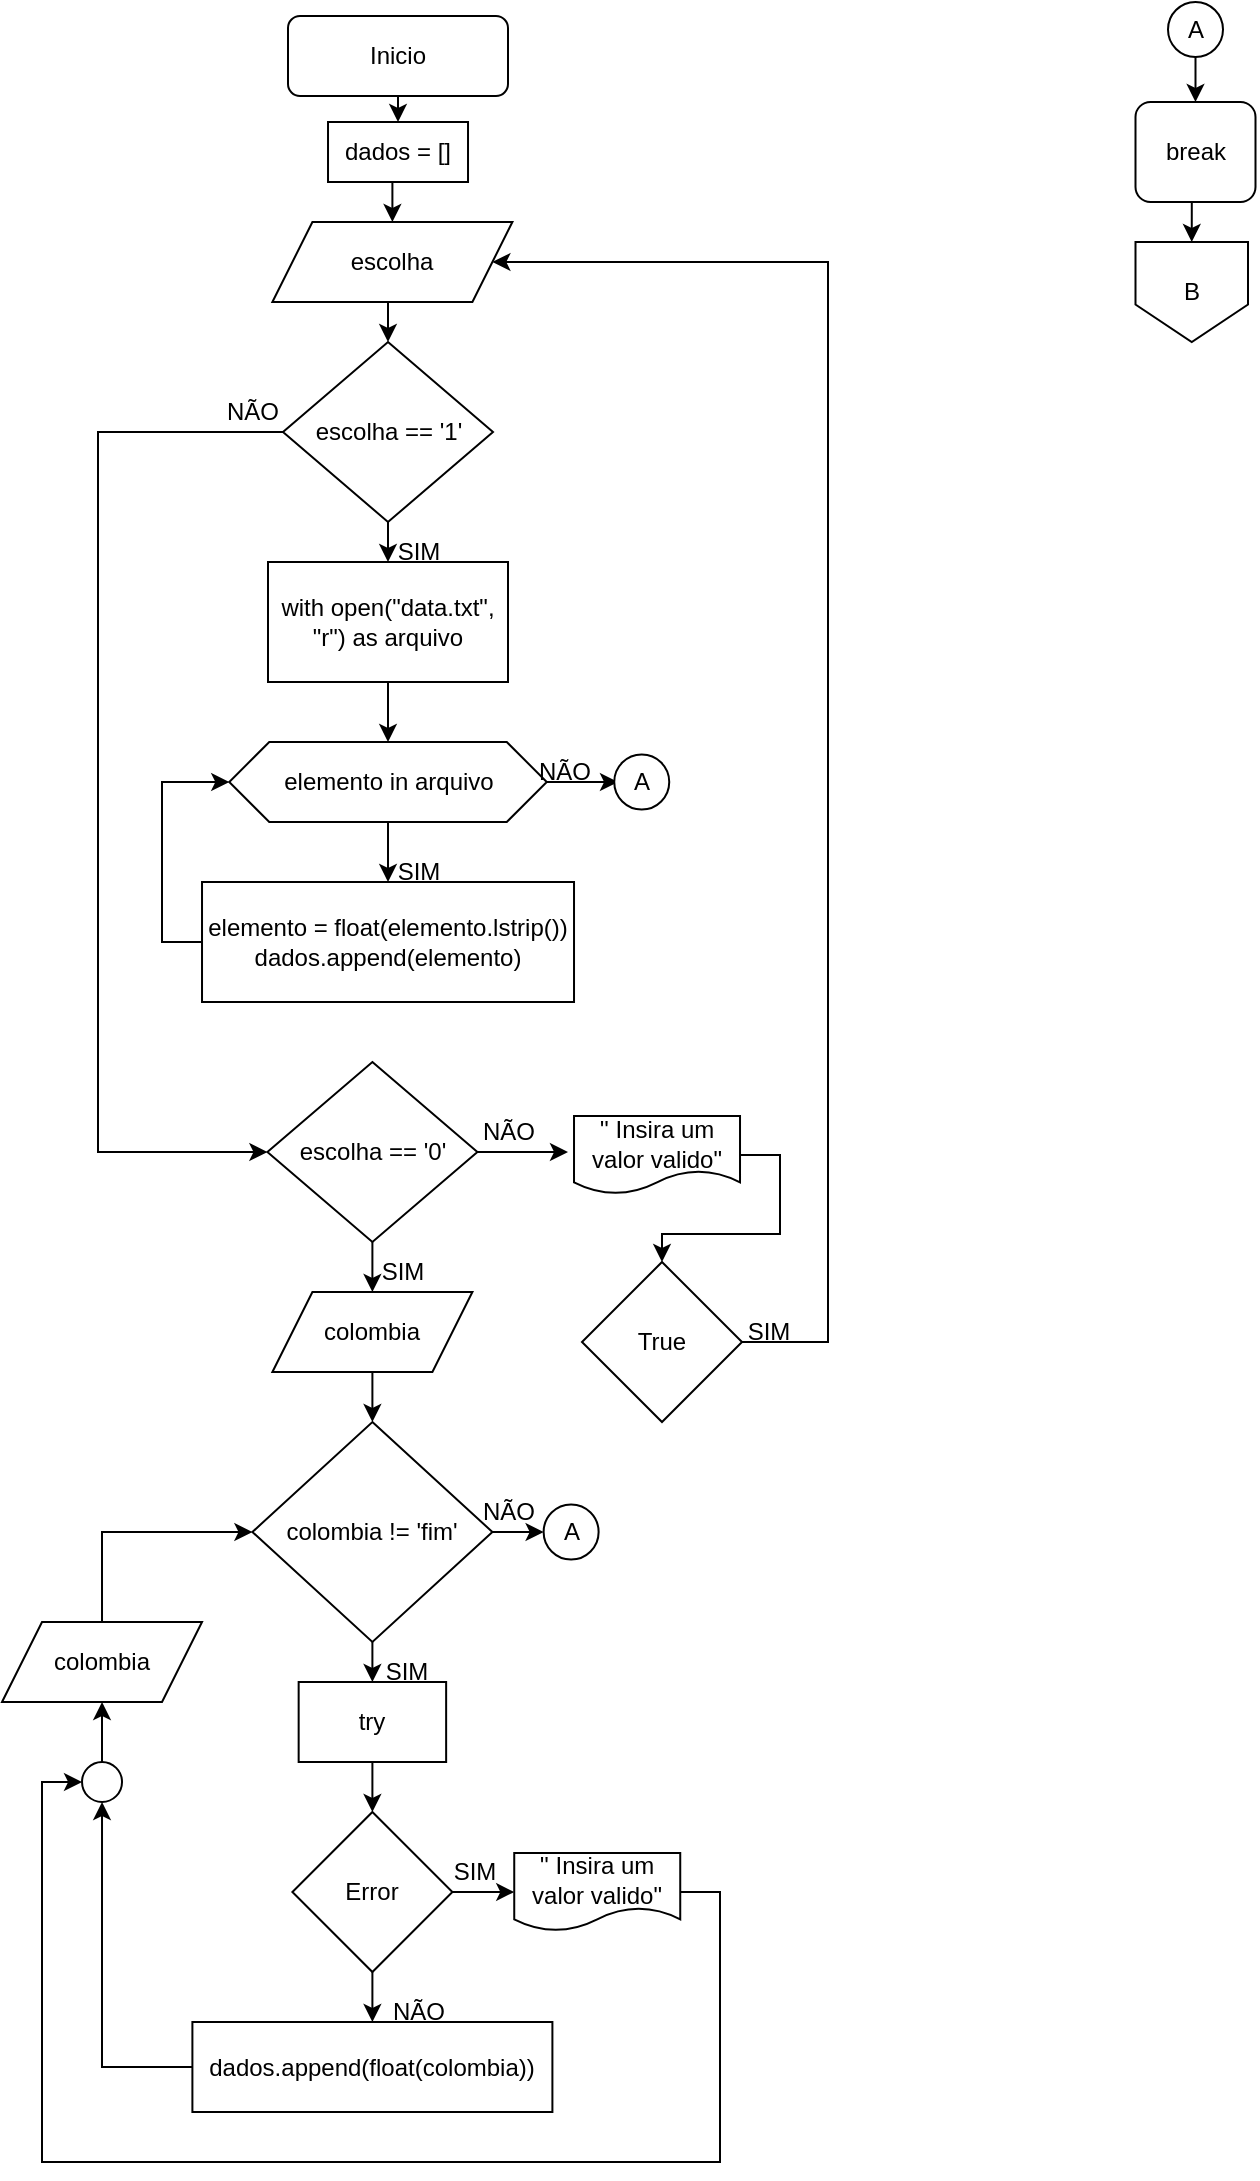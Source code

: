 <mxfile version="22.1.4" type="github">
  <diagram name="Página-1" id="_QKpJRIGcHKXBXywpJTe">
    <mxGraphModel dx="880" dy="2822" grid="1" gridSize="10" guides="1" tooltips="1" connect="1" arrows="1" fold="1" page="1" pageScale="1" pageWidth="827" pageHeight="1169" math="0" shadow="0">
      <root>
        <mxCell id="0" />
        <mxCell id="1" parent="0" />
        <mxCell id="t6td3XJNgxxH9usKI3Zv-5" style="edgeStyle=orthogonalEdgeStyle;rounded=0;orthogonalLoop=1;jettySize=auto;html=1;exitX=0.5;exitY=1;exitDx=0;exitDy=0;entryX=0.5;entryY=0;entryDx=0;entryDy=0;" parent="1" source="t6td3XJNgxxH9usKI3Zv-1" target="t6td3XJNgxxH9usKI3Zv-4" edge="1">
          <mxGeometry relative="1" as="geometry" />
        </mxCell>
        <mxCell id="t6td3XJNgxxH9usKI3Zv-1" value="Inicio" style="rounded=1;whiteSpace=wrap;html=1;" parent="1" vertex="1">
          <mxGeometry x="160" y="-2323" width="110" height="40" as="geometry" />
        </mxCell>
        <mxCell id="t6td3XJNgxxH9usKI3Zv-96" style="edgeStyle=orthogonalEdgeStyle;rounded=0;orthogonalLoop=1;jettySize=auto;html=1;exitX=0.5;exitY=1;exitDx=0;exitDy=0;entryX=0.5;entryY=0;entryDx=0;entryDy=0;" parent="1" source="t6td3XJNgxxH9usKI3Zv-4" target="t6td3XJNgxxH9usKI3Zv-9" edge="1">
          <mxGeometry relative="1" as="geometry" />
        </mxCell>
        <mxCell id="t6td3XJNgxxH9usKI3Zv-4" value="dados = []" style="rounded=0;whiteSpace=wrap;html=1;" parent="1" vertex="1">
          <mxGeometry x="180.01" y="-2270" width="70" height="30" as="geometry" />
        </mxCell>
        <mxCell id="t6td3XJNgxxH9usKI3Zv-12" style="edgeStyle=orthogonalEdgeStyle;rounded=0;orthogonalLoop=1;jettySize=auto;html=1;exitX=0.5;exitY=1;exitDx=0;exitDy=0;entryX=0.5;entryY=0;entryDx=0;entryDy=0;" parent="1" source="t6td3XJNgxxH9usKI3Zv-9" target="t6td3XJNgxxH9usKI3Zv-11" edge="1">
          <mxGeometry relative="1" as="geometry" />
        </mxCell>
        <mxCell id="t6td3XJNgxxH9usKI3Zv-9" value="escolha" style="shape=parallelogram;perimeter=parallelogramPerimeter;whiteSpace=wrap;html=1;fixedSize=1;" parent="1" vertex="1">
          <mxGeometry x="152.2" y="-2220" width="120" height="40" as="geometry" />
        </mxCell>
        <mxCell id="t6td3XJNgxxH9usKI3Zv-14" style="edgeStyle=orthogonalEdgeStyle;rounded=0;orthogonalLoop=1;jettySize=auto;html=1;exitX=0.5;exitY=1;exitDx=0;exitDy=0;entryX=0.5;entryY=0;entryDx=0;entryDy=0;" parent="1" source="t6td3XJNgxxH9usKI3Zv-11" target="t6td3XJNgxxH9usKI3Zv-13" edge="1">
          <mxGeometry relative="1" as="geometry" />
        </mxCell>
        <mxCell id="t6td3XJNgxxH9usKI3Zv-89" style="edgeStyle=orthogonalEdgeStyle;rounded=0;orthogonalLoop=1;jettySize=auto;html=1;exitX=0;exitY=0.5;exitDx=0;exitDy=0;entryX=0;entryY=0.5;entryDx=0;entryDy=0;" parent="1" source="t6td3XJNgxxH9usKI3Zv-11" target="t6td3XJNgxxH9usKI3Zv-24" edge="1">
          <mxGeometry relative="1" as="geometry">
            <Array as="points">
              <mxPoint x="65" y="-2115" />
              <mxPoint x="65" y="-1755" />
            </Array>
          </mxGeometry>
        </mxCell>
        <mxCell id="t6td3XJNgxxH9usKI3Zv-11" value="escolha == &#39;1&#39;" style="rhombus;whiteSpace=wrap;html=1;" parent="1" vertex="1">
          <mxGeometry x="157.5" y="-2160" width="105" height="90" as="geometry" />
        </mxCell>
        <mxCell id="t6td3XJNgxxH9usKI3Zv-16" style="edgeStyle=orthogonalEdgeStyle;rounded=0;orthogonalLoop=1;jettySize=auto;html=1;exitX=0.5;exitY=1;exitDx=0;exitDy=0;entryX=0.5;entryY=0;entryDx=0;entryDy=0;" parent="1" source="t6td3XJNgxxH9usKI3Zv-13" target="t6td3XJNgxxH9usKI3Zv-15" edge="1">
          <mxGeometry relative="1" as="geometry" />
        </mxCell>
        <mxCell id="t6td3XJNgxxH9usKI3Zv-13" value="with open(&quot;data.txt&quot;, &quot;r&quot;) as arquivo" style="rounded=0;whiteSpace=wrap;html=1;" parent="1" vertex="1">
          <mxGeometry x="150" y="-2050" width="120" height="60" as="geometry" />
        </mxCell>
        <mxCell id="t6td3XJNgxxH9usKI3Zv-18" style="edgeStyle=orthogonalEdgeStyle;rounded=0;orthogonalLoop=1;jettySize=auto;html=1;exitX=0.5;exitY=1;exitDx=0;exitDy=0;entryX=0.5;entryY=0;entryDx=0;entryDy=0;" parent="1" source="t6td3XJNgxxH9usKI3Zv-15" target="t6td3XJNgxxH9usKI3Zv-17" edge="1">
          <mxGeometry relative="1" as="geometry" />
        </mxCell>
        <mxCell id="t6td3XJNgxxH9usKI3Zv-21" style="edgeStyle=orthogonalEdgeStyle;rounded=0;orthogonalLoop=1;jettySize=auto;html=1;exitX=1;exitY=0.5;exitDx=0;exitDy=0;" parent="1" source="t6td3XJNgxxH9usKI3Zv-15" edge="1">
          <mxGeometry relative="1" as="geometry">
            <mxPoint x="325" y="-1940" as="targetPoint" />
          </mxGeometry>
        </mxCell>
        <mxCell id="t6td3XJNgxxH9usKI3Zv-15" value="elemento in arquivo" style="shape=hexagon;perimeter=hexagonPerimeter2;whiteSpace=wrap;html=1;fixedSize=1;" parent="1" vertex="1">
          <mxGeometry x="130.63" y="-1960" width="158.75" height="40" as="geometry" />
        </mxCell>
        <mxCell id="t6td3XJNgxxH9usKI3Zv-20" style="edgeStyle=orthogonalEdgeStyle;rounded=0;orthogonalLoop=1;jettySize=auto;html=1;exitX=0;exitY=0.5;exitDx=0;exitDy=0;entryX=0;entryY=0.5;entryDx=0;entryDy=0;" parent="1" source="t6td3XJNgxxH9usKI3Zv-17" target="t6td3XJNgxxH9usKI3Zv-15" edge="1">
          <mxGeometry relative="1" as="geometry" />
        </mxCell>
        <mxCell id="t6td3XJNgxxH9usKI3Zv-17" value="elemento = float(elemento.lstrip()) dados.append(elemento)" style="rounded=0;whiteSpace=wrap;html=1;" parent="1" vertex="1">
          <mxGeometry x="117.01" y="-1890" width="186" height="60" as="geometry" />
        </mxCell>
        <mxCell id="t6td3XJNgxxH9usKI3Zv-19" value="SIM" style="text;html=1;align=center;verticalAlign=middle;resizable=0;points=[];autosize=1;strokeColor=none;fillColor=none;" parent="1" vertex="1">
          <mxGeometry x="205" y="-1910" width="40" height="30" as="geometry" />
        </mxCell>
        <mxCell id="t6td3XJNgxxH9usKI3Zv-29" style="edgeStyle=orthogonalEdgeStyle;rounded=0;orthogonalLoop=1;jettySize=auto;html=1;exitX=0.5;exitY=1;exitDx=0;exitDy=0;entryX=0.5;entryY=0;entryDx=0;entryDy=0;" parent="1" source="t6td3XJNgxxH9usKI3Zv-24" target="t6td3XJNgxxH9usKI3Zv-28" edge="1">
          <mxGeometry relative="1" as="geometry" />
        </mxCell>
        <mxCell id="t6td3XJNgxxH9usKI3Zv-121" style="edgeStyle=orthogonalEdgeStyle;rounded=0;orthogonalLoop=1;jettySize=auto;html=1;exitX=1;exitY=0.5;exitDx=0;exitDy=0;" parent="1" source="t6td3XJNgxxH9usKI3Zv-24" edge="1">
          <mxGeometry relative="1" as="geometry">
            <mxPoint x="300" y="-1755" as="targetPoint" />
          </mxGeometry>
        </mxCell>
        <mxCell id="t6td3XJNgxxH9usKI3Zv-24" value="escolha == &#39;0&#39;" style="rhombus;whiteSpace=wrap;html=1;" parent="1" vertex="1">
          <mxGeometry x="149.7" y="-1800" width="105" height="90" as="geometry" />
        </mxCell>
        <mxCell id="t6td3XJNgxxH9usKI3Zv-26" value="NÃO" style="text;html=1;align=center;verticalAlign=middle;resizable=0;points=[];autosize=1;strokeColor=none;fillColor=none;" parent="1" vertex="1">
          <mxGeometry x="117.01" y="-2140" width="50" height="30" as="geometry" />
        </mxCell>
        <mxCell id="t6td3XJNgxxH9usKI3Zv-27" value="SIM" style="text;html=1;align=center;verticalAlign=middle;resizable=0;points=[];autosize=1;strokeColor=none;fillColor=none;" parent="1" vertex="1">
          <mxGeometry x="205" y="-2070" width="40" height="30" as="geometry" />
        </mxCell>
        <mxCell id="t6td3XJNgxxH9usKI3Zv-31" style="edgeStyle=orthogonalEdgeStyle;rounded=0;orthogonalLoop=1;jettySize=auto;html=1;exitX=0.5;exitY=1;exitDx=0;exitDy=0;entryX=0.5;entryY=0;entryDx=0;entryDy=0;" parent="1" source="t6td3XJNgxxH9usKI3Zv-28" target="t6td3XJNgxxH9usKI3Zv-30" edge="1">
          <mxGeometry relative="1" as="geometry" />
        </mxCell>
        <mxCell id="t6td3XJNgxxH9usKI3Zv-28" value="colombia" style="shape=parallelogram;perimeter=parallelogramPerimeter;whiteSpace=wrap;html=1;fixedSize=1;" parent="1" vertex="1">
          <mxGeometry x="152.2" y="-1685" width="100" height="40" as="geometry" />
        </mxCell>
        <mxCell id="t6td3XJNgxxH9usKI3Zv-84" style="edgeStyle=orthogonalEdgeStyle;rounded=0;orthogonalLoop=1;jettySize=auto;html=1;exitX=1;exitY=0.5;exitDx=0;exitDy=0;entryX=0;entryY=0.5;entryDx=0;entryDy=0;" parent="1" source="t6td3XJNgxxH9usKI3Zv-30" target="t6td3XJNgxxH9usKI3Zv-83" edge="1">
          <mxGeometry relative="1" as="geometry" />
        </mxCell>
        <mxCell id="t6td3XJNgxxH9usKI3Zv-129" style="edgeStyle=orthogonalEdgeStyle;rounded=0;orthogonalLoop=1;jettySize=auto;html=1;exitX=0.5;exitY=1;exitDx=0;exitDy=0;entryX=0.5;entryY=0;entryDx=0;entryDy=0;" parent="1" source="t6td3XJNgxxH9usKI3Zv-30" target="t6td3XJNgxxH9usKI3Zv-33" edge="1">
          <mxGeometry relative="1" as="geometry" />
        </mxCell>
        <mxCell id="t6td3XJNgxxH9usKI3Zv-30" value="colombia != &#39;fim&#39;" style="rhombus;whiteSpace=wrap;html=1;" parent="1" vertex="1">
          <mxGeometry x="142.2" y="-1620" width="120" height="110" as="geometry" />
        </mxCell>
        <mxCell id="t6td3XJNgxxH9usKI3Zv-142" style="edgeStyle=orthogonalEdgeStyle;rounded=0;orthogonalLoop=1;jettySize=auto;html=1;exitX=0.5;exitY=1;exitDx=0;exitDy=0;entryX=0.5;entryY=0;entryDx=0;entryDy=0;" parent="1" source="t6td3XJNgxxH9usKI3Zv-33" target="t6td3XJNgxxH9usKI3Zv-37" edge="1">
          <mxGeometry relative="1" as="geometry" />
        </mxCell>
        <mxCell id="t6td3XJNgxxH9usKI3Zv-33" value="try" style="rounded=0;whiteSpace=wrap;html=1;" parent="1" vertex="1">
          <mxGeometry x="165.33" y="-1490" width="73.74" height="40" as="geometry" />
        </mxCell>
        <mxCell id="t6td3XJNgxxH9usKI3Zv-143" style="edgeStyle=orthogonalEdgeStyle;rounded=0;orthogonalLoop=1;jettySize=auto;html=1;exitX=1;exitY=0.5;exitDx=0;exitDy=0;entryX=0;entryY=0.5;entryDx=0;entryDy=0;" parent="1" source="t6td3XJNgxxH9usKI3Zv-37" target="t6td3XJNgxxH9usKI3Zv-124" edge="1">
          <mxGeometry relative="1" as="geometry" />
        </mxCell>
        <mxCell id="t6td3XJNgxxH9usKI3Zv-145" style="edgeStyle=orthogonalEdgeStyle;rounded=0;orthogonalLoop=1;jettySize=auto;html=1;exitX=0.5;exitY=1;exitDx=0;exitDy=0;entryX=0.5;entryY=0;entryDx=0;entryDy=0;" parent="1" source="t6td3XJNgxxH9usKI3Zv-37" target="t6td3XJNgxxH9usKI3Zv-132" edge="1">
          <mxGeometry relative="1" as="geometry" />
        </mxCell>
        <mxCell id="t6td3XJNgxxH9usKI3Zv-37" value="Error" style="rhombus;whiteSpace=wrap;html=1;" parent="1" vertex="1">
          <mxGeometry x="162.2" y="-1425" width="80" height="80" as="geometry" />
        </mxCell>
        <mxCell id="t6td3XJNgxxH9usKI3Zv-55" value="SIM" style="text;html=1;align=center;verticalAlign=middle;resizable=0;points=[];autosize=1;strokeColor=none;fillColor=none;" parent="1" vertex="1">
          <mxGeometry x="233.12" y="-1410" width="40" height="30" as="geometry" />
        </mxCell>
        <mxCell id="t6td3XJNgxxH9usKI3Zv-73" style="edgeStyle=orthogonalEdgeStyle;rounded=0;orthogonalLoop=1;jettySize=auto;html=1;exitX=0.5;exitY=0;exitDx=0;exitDy=0;entryX=0;entryY=0.5;entryDx=0;entryDy=0;" parent="1" source="t6td3XJNgxxH9usKI3Zv-59" target="t6td3XJNgxxH9usKI3Zv-30" edge="1">
          <mxGeometry relative="1" as="geometry" />
        </mxCell>
        <mxCell id="t6td3XJNgxxH9usKI3Zv-59" value="colombia" style="shape=parallelogram;perimeter=parallelogramPerimeter;whiteSpace=wrap;html=1;fixedSize=1;" parent="1" vertex="1">
          <mxGeometry x="17.01" y="-1520" width="100" height="40" as="geometry" />
        </mxCell>
        <mxCell id="t6td3XJNgxxH9usKI3Zv-62" value="NÃO" style="text;html=1;align=center;verticalAlign=middle;resizable=0;points=[];autosize=1;strokeColor=none;fillColor=none;" parent="1" vertex="1">
          <mxGeometry x="200.01" y="-1340" width="50" height="30" as="geometry" />
        </mxCell>
        <mxCell id="t6td3XJNgxxH9usKI3Zv-127" style="edgeStyle=orthogonalEdgeStyle;rounded=0;orthogonalLoop=1;jettySize=auto;html=1;exitX=0.5;exitY=1;exitDx=0;exitDy=0;entryX=0.5;entryY=0;entryDx=0;entryDy=0;" parent="1" source="t6td3XJNgxxH9usKI3Zv-75" target="t6td3XJNgxxH9usKI3Zv-126" edge="1">
          <mxGeometry relative="1" as="geometry" />
        </mxCell>
        <mxCell id="t6td3XJNgxxH9usKI3Zv-75" value="break" style="rounded=1;whiteSpace=wrap;html=1;" parent="1" vertex="1">
          <mxGeometry x="583.75" y="-2280" width="60" height="50" as="geometry" />
        </mxCell>
        <mxCell id="t6td3XJNgxxH9usKI3Zv-77" value="SIM" style="text;html=1;align=center;verticalAlign=middle;resizable=0;points=[];autosize=1;strokeColor=none;fillColor=none;" parent="1" vertex="1">
          <mxGeometry x="197.19" y="-1710" width="40" height="30" as="geometry" />
        </mxCell>
        <mxCell id="t6td3XJNgxxH9usKI3Zv-83" value="A" style="ellipse;whiteSpace=wrap;html=1;aspect=fixed;" parent="1" vertex="1">
          <mxGeometry x="287.81" y="-1578.75" width="27.5" height="27.5" as="geometry" />
        </mxCell>
        <mxCell id="t6td3XJNgxxH9usKI3Zv-85" value="A" style="ellipse;whiteSpace=wrap;html=1;aspect=fixed;" parent="1" vertex="1">
          <mxGeometry x="323.12" y="-1953.75" width="27.5" height="27.5" as="geometry" />
        </mxCell>
        <mxCell id="t6td3XJNgxxH9usKI3Zv-86" value="NÃO" style="text;html=1;align=center;verticalAlign=middle;resizable=0;points=[];autosize=1;strokeColor=none;fillColor=none;" parent="1" vertex="1">
          <mxGeometry x="273.12" y="-1960" width="50" height="30" as="geometry" />
        </mxCell>
        <mxCell id="t6td3XJNgxxH9usKI3Zv-87" value="NÃO" style="text;html=1;align=center;verticalAlign=middle;resizable=0;points=[];autosize=1;strokeColor=none;fillColor=none;" parent="1" vertex="1">
          <mxGeometry x="245.2" y="-1590" width="50" height="30" as="geometry" />
        </mxCell>
        <mxCell id="t6td3XJNgxxH9usKI3Zv-107" style="edgeStyle=orthogonalEdgeStyle;rounded=0;orthogonalLoop=1;jettySize=auto;html=1;exitX=0.5;exitY=1;exitDx=0;exitDy=0;entryX=0.5;entryY=0;entryDx=0;entryDy=0;" parent="1" source="t6td3XJNgxxH9usKI3Zv-88" target="t6td3XJNgxxH9usKI3Zv-75" edge="1">
          <mxGeometry relative="1" as="geometry" />
        </mxCell>
        <mxCell id="t6td3XJNgxxH9usKI3Zv-88" value="A" style="ellipse;whiteSpace=wrap;html=1;aspect=fixed;" parent="1" vertex="1">
          <mxGeometry x="600" y="-2330" width="27.5" height="27.5" as="geometry" />
        </mxCell>
        <mxCell id="t6td3XJNgxxH9usKI3Zv-103" style="edgeStyle=orthogonalEdgeStyle;rounded=0;orthogonalLoop=1;jettySize=auto;html=1;exitX=1;exitY=0.5;exitDx=0;exitDy=0;entryX=1;entryY=0.5;entryDx=0;entryDy=0;" parent="1" source="t6td3XJNgxxH9usKI3Zv-100" target="t6td3XJNgxxH9usKI3Zv-9" edge="1">
          <mxGeometry relative="1" as="geometry">
            <Array as="points">
              <mxPoint x="430" y="-1660" />
              <mxPoint x="430" y="-2200" />
            </Array>
          </mxGeometry>
        </mxCell>
        <mxCell id="t6td3XJNgxxH9usKI3Zv-100" value="True" style="rhombus;whiteSpace=wrap;html=1;" parent="1" vertex="1">
          <mxGeometry x="307" y="-1700" width="80" height="80" as="geometry" />
        </mxCell>
        <mxCell id="t6td3XJNgxxH9usKI3Zv-106" value="SIM" style="text;html=1;align=center;verticalAlign=middle;resizable=0;points=[];autosize=1;strokeColor=none;fillColor=none;" parent="1" vertex="1">
          <mxGeometry x="380" y="-1680" width="40" height="30" as="geometry" />
        </mxCell>
        <mxCell id="t6td3XJNgxxH9usKI3Zv-123" style="edgeStyle=orthogonalEdgeStyle;rounded=0;orthogonalLoop=1;jettySize=auto;html=1;exitX=1;exitY=0.5;exitDx=0;exitDy=0;entryX=0.5;entryY=0;entryDx=0;entryDy=0;" parent="1" source="t6td3XJNgxxH9usKI3Zv-112" target="t6td3XJNgxxH9usKI3Zv-100" edge="1">
          <mxGeometry relative="1" as="geometry" />
        </mxCell>
        <mxCell id="t6td3XJNgxxH9usKI3Zv-112" value="&#39;&#39; Insira um valor valido&quot;" style="shape=document;whiteSpace=wrap;html=1;boundedLbl=1;" parent="1" vertex="1">
          <mxGeometry x="303.01" y="-1773" width="83" height="39" as="geometry" />
        </mxCell>
        <mxCell id="t6td3XJNgxxH9usKI3Zv-148" style="edgeStyle=orthogonalEdgeStyle;rounded=0;orthogonalLoop=1;jettySize=auto;html=1;exitX=1;exitY=0.5;exitDx=0;exitDy=0;entryX=0;entryY=0.5;entryDx=0;entryDy=0;" parent="1" source="t6td3XJNgxxH9usKI3Zv-124" target="t6td3XJNgxxH9usKI3Zv-136" edge="1">
          <mxGeometry relative="1" as="geometry">
            <Array as="points">
              <mxPoint x="376" y="-1385" />
              <mxPoint x="376" y="-1250" />
              <mxPoint x="37" y="-1250" />
              <mxPoint x="37" y="-1440" />
            </Array>
          </mxGeometry>
        </mxCell>
        <mxCell id="t6td3XJNgxxH9usKI3Zv-124" value="&#39;&#39; Insira um valor valido&quot;" style="shape=document;whiteSpace=wrap;html=1;boundedLbl=1;" parent="1" vertex="1">
          <mxGeometry x="273.12" y="-1404.5" width="83" height="39" as="geometry" />
        </mxCell>
        <mxCell id="t6td3XJNgxxH9usKI3Zv-126" value="B" style="shape=offPageConnector;whiteSpace=wrap;html=1;" parent="1" vertex="1">
          <mxGeometry x="583.75" y="-2210" width="56.25" height="50" as="geometry" />
        </mxCell>
        <mxCell id="t6td3XJNgxxH9usKI3Zv-128" value="NÃO" style="text;html=1;align=center;verticalAlign=middle;resizable=0;points=[];autosize=1;strokeColor=none;fillColor=none;" parent="1" vertex="1">
          <mxGeometry x="245.2" y="-1780" width="50" height="30" as="geometry" />
        </mxCell>
        <mxCell id="t6td3XJNgxxH9usKI3Zv-149" style="edgeStyle=orthogonalEdgeStyle;rounded=0;orthogonalLoop=1;jettySize=auto;html=1;exitX=0;exitY=0.5;exitDx=0;exitDy=0;entryX=0.5;entryY=1;entryDx=0;entryDy=0;" parent="1" source="t6td3XJNgxxH9usKI3Zv-132" target="t6td3XJNgxxH9usKI3Zv-136" edge="1">
          <mxGeometry relative="1" as="geometry" />
        </mxCell>
        <mxCell id="t6td3XJNgxxH9usKI3Zv-132" value="dados.append(float(colombia))" style="rounded=0;whiteSpace=wrap;html=1;" parent="1" vertex="1">
          <mxGeometry x="112.2" y="-1320" width="180" height="45" as="geometry" />
        </mxCell>
        <mxCell id="t6td3XJNgxxH9usKI3Zv-138" style="edgeStyle=orthogonalEdgeStyle;rounded=0;orthogonalLoop=1;jettySize=auto;html=1;exitX=0.5;exitY=0;exitDx=0;exitDy=0;entryX=0.5;entryY=1;entryDx=0;entryDy=0;" parent="1" source="t6td3XJNgxxH9usKI3Zv-136" target="t6td3XJNgxxH9usKI3Zv-59" edge="1">
          <mxGeometry relative="1" as="geometry" />
        </mxCell>
        <mxCell id="t6td3XJNgxxH9usKI3Zv-136" value="" style="ellipse;whiteSpace=wrap;html=1;aspect=fixed;" parent="1" vertex="1">
          <mxGeometry x="57.01" y="-1450" width="20" height="20" as="geometry" />
        </mxCell>
        <mxCell id="t6td3XJNgxxH9usKI3Zv-146" value="SIM" style="text;html=1;align=center;verticalAlign=middle;resizable=0;points=[];autosize=1;strokeColor=none;fillColor=none;" parent="1" vertex="1">
          <mxGeometry x="199.07" y="-1510" width="40" height="30" as="geometry" />
        </mxCell>
      </root>
    </mxGraphModel>
  </diagram>
</mxfile>
